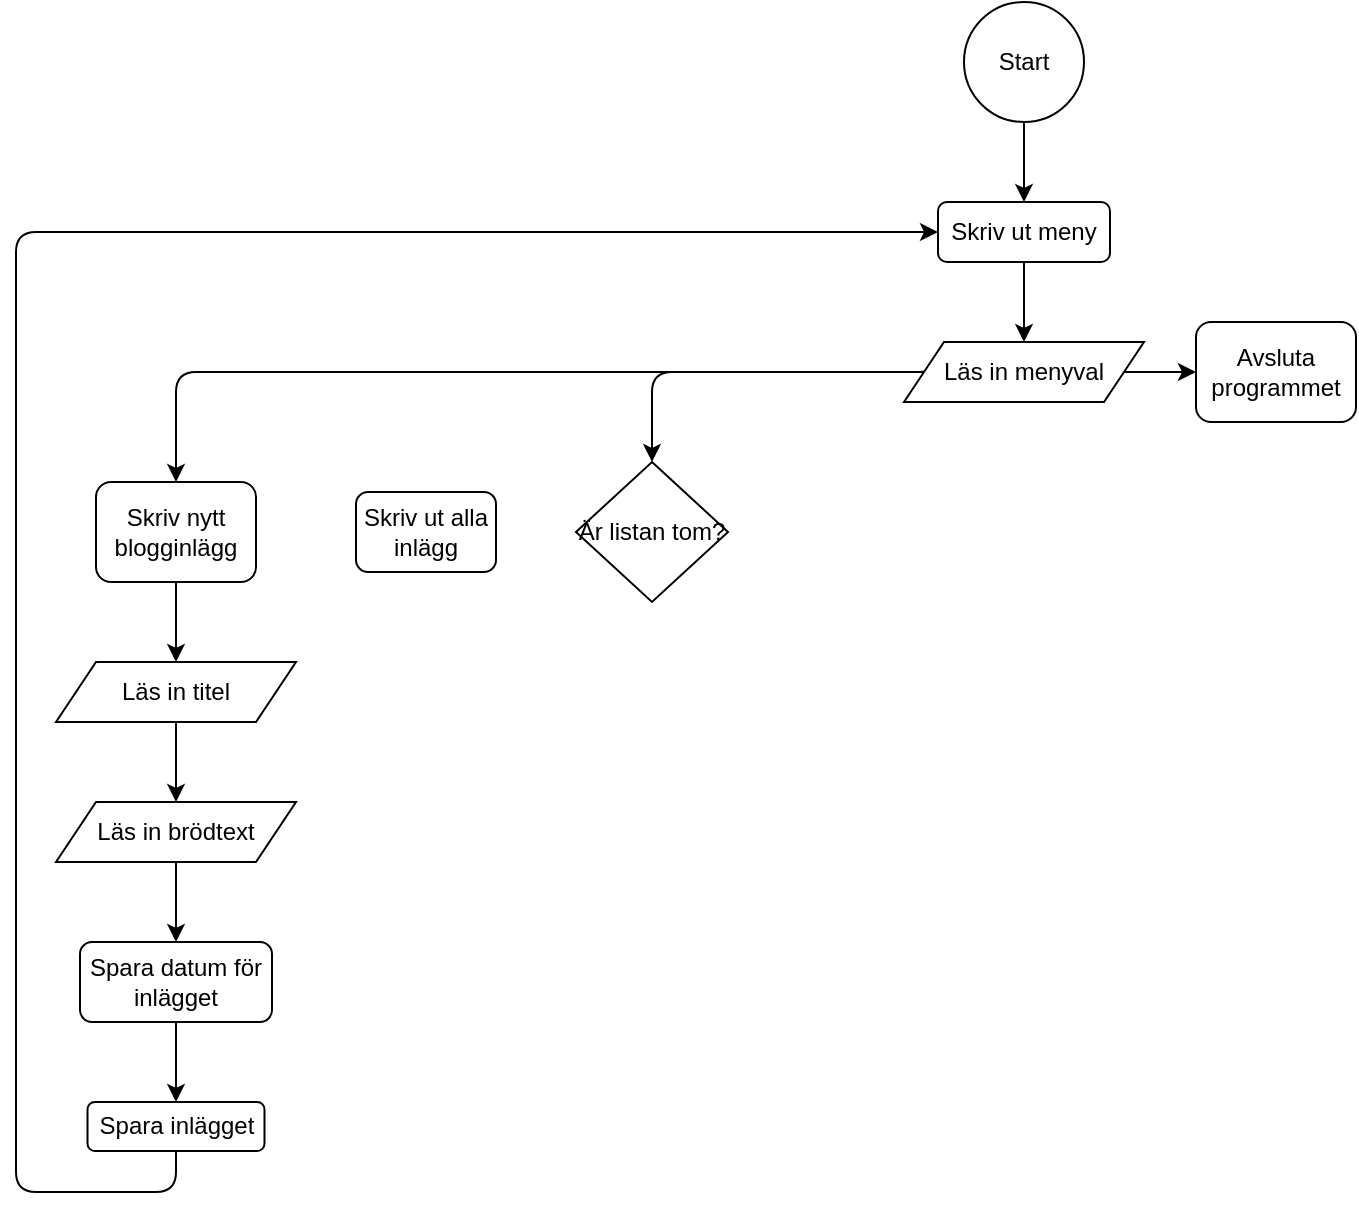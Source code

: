 <mxfile version="25.0.1">
  <diagram id="C5RBs43oDa-KdzZeNtuy" name="Page-1">
    <mxGraphModel dx="2261" dy="792" grid="1" gridSize="10" guides="1" tooltips="1" connect="1" arrows="1" fold="1" page="1" pageScale="1" pageWidth="827" pageHeight="1169" math="0" shadow="0">
      <root>
        <mxCell id="WIyWlLk6GJQsqaUBKTNV-0" />
        <mxCell id="WIyWlLk6GJQsqaUBKTNV-1" parent="WIyWlLk6GJQsqaUBKTNV-0" />
        <mxCell id="gozU1Z4TzMXtubI0LWsz-3" style="edgeStyle=orthogonalEdgeStyle;rounded=0;orthogonalLoop=1;jettySize=auto;html=1;exitX=0.5;exitY=1;exitDx=0;exitDy=0;" edge="1" parent="WIyWlLk6GJQsqaUBKTNV-1" source="WIyWlLk6GJQsqaUBKTNV-3" target="gozU1Z4TzMXtubI0LWsz-2">
          <mxGeometry relative="1" as="geometry" />
        </mxCell>
        <mxCell id="WIyWlLk6GJQsqaUBKTNV-3" value="Skriv ut meny" style="rounded=1;whiteSpace=wrap;html=1;fontSize=12;glass=0;strokeWidth=1;shadow=0;" parent="WIyWlLk6GJQsqaUBKTNV-1" vertex="1">
          <mxGeometry x="371" y="110" width="86" height="30" as="geometry" />
        </mxCell>
        <mxCell id="gozU1Z4TzMXtubI0LWsz-1" style="edgeStyle=orthogonalEdgeStyle;rounded=0;orthogonalLoop=1;jettySize=auto;html=1;exitX=0.5;exitY=1;exitDx=0;exitDy=0;entryX=0.5;entryY=0;entryDx=0;entryDy=0;" edge="1" parent="WIyWlLk6GJQsqaUBKTNV-1" source="gozU1Z4TzMXtubI0LWsz-0" target="WIyWlLk6GJQsqaUBKTNV-3">
          <mxGeometry relative="1" as="geometry" />
        </mxCell>
        <mxCell id="gozU1Z4TzMXtubI0LWsz-0" value="Start" style="ellipse;whiteSpace=wrap;html=1;aspect=fixed;" vertex="1" parent="WIyWlLk6GJQsqaUBKTNV-1">
          <mxGeometry x="384" y="10" width="60" height="60" as="geometry" />
        </mxCell>
        <mxCell id="gozU1Z4TzMXtubI0LWsz-10" style="edgeStyle=orthogonalEdgeStyle;rounded=0;orthogonalLoop=1;jettySize=auto;html=1;exitX=1;exitY=0.5;exitDx=0;exitDy=0;entryX=0;entryY=0.5;entryDx=0;entryDy=0;" edge="1" parent="WIyWlLk6GJQsqaUBKTNV-1" source="gozU1Z4TzMXtubI0LWsz-2" target="gozU1Z4TzMXtubI0LWsz-9">
          <mxGeometry relative="1" as="geometry" />
        </mxCell>
        <mxCell id="gozU1Z4TzMXtubI0LWsz-42" style="edgeStyle=orthogonalEdgeStyle;rounded=1;orthogonalLoop=1;jettySize=auto;html=1;exitX=0;exitY=0;exitDx=0;exitDy=0;entryX=0.5;entryY=0;entryDx=0;entryDy=0;curved=0;" edge="1" parent="WIyWlLk6GJQsqaUBKTNV-1" source="gozU1Z4TzMXtubI0LWsz-2" target="gozU1Z4TzMXtubI0LWsz-11">
          <mxGeometry relative="1" as="geometry">
            <Array as="points">
              <mxPoint x="371" y="195" />
              <mxPoint x="-10" y="195" />
            </Array>
          </mxGeometry>
        </mxCell>
        <mxCell id="gozU1Z4TzMXtubI0LWsz-44" style="edgeStyle=orthogonalEdgeStyle;shape=connector;curved=0;rounded=1;orthogonalLoop=1;jettySize=auto;html=1;exitX=0;exitY=0.5;exitDx=0;exitDy=0;entryX=0.5;entryY=0;entryDx=0;entryDy=0;strokeColor=default;align=center;verticalAlign=middle;fontFamily=Helvetica;fontSize=11;fontColor=default;labelBackgroundColor=default;endArrow=classic;" edge="1" parent="WIyWlLk6GJQsqaUBKTNV-1" source="gozU1Z4TzMXtubI0LWsz-2" target="gozU1Z4TzMXtubI0LWsz-24">
          <mxGeometry relative="1" as="geometry" />
        </mxCell>
        <mxCell id="gozU1Z4TzMXtubI0LWsz-2" value="Läs in menyval" style="shape=parallelogram;perimeter=parallelogramPerimeter;whiteSpace=wrap;html=1;fixedSize=1;" vertex="1" parent="WIyWlLk6GJQsqaUBKTNV-1">
          <mxGeometry x="354" y="180" width="120" height="30" as="geometry" />
        </mxCell>
        <mxCell id="gozU1Z4TzMXtubI0LWsz-9" value="Avsluta programmet" style="rounded=1;whiteSpace=wrap;html=1;" vertex="1" parent="WIyWlLk6GJQsqaUBKTNV-1">
          <mxGeometry x="500" y="170" width="80" height="50" as="geometry" />
        </mxCell>
        <mxCell id="gozU1Z4TzMXtubI0LWsz-14" style="edgeStyle=orthogonalEdgeStyle;rounded=0;orthogonalLoop=1;jettySize=auto;html=1;exitX=0.5;exitY=1;exitDx=0;exitDy=0;entryX=0.5;entryY=0;entryDx=0;entryDy=0;" edge="1" parent="WIyWlLk6GJQsqaUBKTNV-1" source="gozU1Z4TzMXtubI0LWsz-11" target="gozU1Z4TzMXtubI0LWsz-12">
          <mxGeometry relative="1" as="geometry" />
        </mxCell>
        <mxCell id="gozU1Z4TzMXtubI0LWsz-11" value="Skriv nytt blogginlägg" style="rounded=1;whiteSpace=wrap;html=1;" vertex="1" parent="WIyWlLk6GJQsqaUBKTNV-1">
          <mxGeometry x="-50" y="250" width="80" height="50" as="geometry" />
        </mxCell>
        <mxCell id="gozU1Z4TzMXtubI0LWsz-18" style="edgeStyle=orthogonalEdgeStyle;rounded=0;orthogonalLoop=1;jettySize=auto;html=1;exitX=0.5;exitY=1;exitDx=0;exitDy=0;entryX=0.5;entryY=0;entryDx=0;entryDy=0;" edge="1" parent="WIyWlLk6GJQsqaUBKTNV-1" source="gozU1Z4TzMXtubI0LWsz-12" target="gozU1Z4TzMXtubI0LWsz-17">
          <mxGeometry relative="1" as="geometry" />
        </mxCell>
        <mxCell id="gozU1Z4TzMXtubI0LWsz-12" value="Läs in titel" style="shape=parallelogram;perimeter=parallelogramPerimeter;whiteSpace=wrap;html=1;fixedSize=1;" vertex="1" parent="WIyWlLk6GJQsqaUBKTNV-1">
          <mxGeometry x="-70" y="340" width="120" height="30" as="geometry" />
        </mxCell>
        <mxCell id="gozU1Z4TzMXtubI0LWsz-20" style="edgeStyle=orthogonalEdgeStyle;rounded=0;orthogonalLoop=1;jettySize=auto;html=1;exitX=0.5;exitY=1;exitDx=0;exitDy=0;entryX=0.5;entryY=0;entryDx=0;entryDy=0;" edge="1" parent="WIyWlLk6GJQsqaUBKTNV-1" source="gozU1Z4TzMXtubI0LWsz-17" target="gozU1Z4TzMXtubI0LWsz-19">
          <mxGeometry relative="1" as="geometry" />
        </mxCell>
        <mxCell id="gozU1Z4TzMXtubI0LWsz-17" value="Läs in brödtext" style="shape=parallelogram;perimeter=parallelogramPerimeter;whiteSpace=wrap;html=1;fixedSize=1;" vertex="1" parent="WIyWlLk6GJQsqaUBKTNV-1">
          <mxGeometry x="-70" y="410" width="120" height="30" as="geometry" />
        </mxCell>
        <mxCell id="gozU1Z4TzMXtubI0LWsz-22" style="edgeStyle=orthogonalEdgeStyle;rounded=0;orthogonalLoop=1;jettySize=auto;html=1;exitX=0.5;exitY=1;exitDx=0;exitDy=0;entryX=0.5;entryY=0;entryDx=0;entryDy=0;" edge="1" parent="WIyWlLk6GJQsqaUBKTNV-1" source="gozU1Z4TzMXtubI0LWsz-19" target="gozU1Z4TzMXtubI0LWsz-21">
          <mxGeometry relative="1" as="geometry" />
        </mxCell>
        <mxCell id="gozU1Z4TzMXtubI0LWsz-19" value="Spara datum för inlägget" style="rounded=1;whiteSpace=wrap;html=1;" vertex="1" parent="WIyWlLk6GJQsqaUBKTNV-1">
          <mxGeometry x="-58" y="480" width="96" height="40" as="geometry" />
        </mxCell>
        <mxCell id="gozU1Z4TzMXtubI0LWsz-43" style="edgeStyle=orthogonalEdgeStyle;rounded=1;orthogonalLoop=1;jettySize=auto;html=1;exitX=0.5;exitY=1;exitDx=0;exitDy=0;strokeColor=default;curved=0;entryX=0;entryY=0.5;entryDx=0;entryDy=0;" edge="1" parent="WIyWlLk6GJQsqaUBKTNV-1" source="gozU1Z4TzMXtubI0LWsz-21" target="WIyWlLk6GJQsqaUBKTNV-3">
          <mxGeometry relative="1" as="geometry">
            <mxPoint x="-60" y="120" as="targetPoint" />
            <Array as="points">
              <mxPoint x="-10" y="605" />
              <mxPoint x="-90" y="605" />
              <mxPoint x="-90" y="125" />
            </Array>
          </mxGeometry>
        </mxCell>
        <mxCell id="gozU1Z4TzMXtubI0LWsz-21" value="Spara inlägget" style="rounded=1;whiteSpace=wrap;html=1;" vertex="1" parent="WIyWlLk6GJQsqaUBKTNV-1">
          <mxGeometry x="-54.25" y="560" width="88.5" height="24.5" as="geometry" />
        </mxCell>
        <mxCell id="gozU1Z4TzMXtubI0LWsz-24" value="Är listan tom?" style="rhombus;whiteSpace=wrap;html=1;" vertex="1" parent="WIyWlLk6GJQsqaUBKTNV-1">
          <mxGeometry x="190" y="240" width="76" height="70" as="geometry" />
        </mxCell>
        <mxCell id="gozU1Z4TzMXtubI0LWsz-46" value="Skriv ut alla inlägg" style="rounded=1;whiteSpace=wrap;html=1;" vertex="1" parent="WIyWlLk6GJQsqaUBKTNV-1">
          <mxGeometry x="80" y="255" width="70" height="40" as="geometry" />
        </mxCell>
      </root>
    </mxGraphModel>
  </diagram>
</mxfile>
